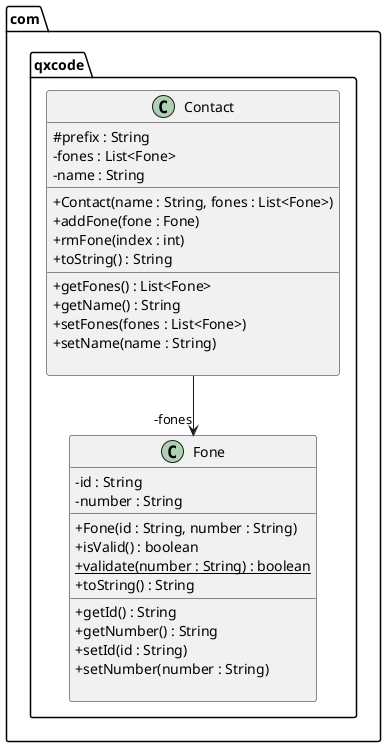 @startuml
skinparam ClassAttributeIconSize 0
package com.qxcode {
  class Contact {
    # prefix : String
    - fones : List<Fone>
    - name : String
    __
    + Contact(name : String, fones : List<Fone>)
    + addFone(fone : Fone)
    + rmFone(index : int)
    + toString() : String
    __
    + getFones() : List<Fone>
    + getName() : String
    + setFones(fones : List<Fone>)
    + setName(name : String)

  }
  class Fone {
    - id : String
    - number : String
    __
    + Fone(id : String, number : String)
    + isValid() : boolean
    + validate(number : String) : boolean {static}
    + toString() : String
    __
    + getId() : String
    + getNumber() : String
    + setId(id : String)
    + setNumber(number : String)

  }
}
Contact -->  "-fones" Fone
@enduml